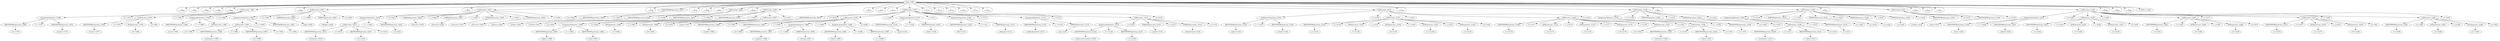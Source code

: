 digraph {

"Prog_11961"->"<
>11962";
"Prog_11961"->"<
>11963";
"Prog_11961"->"<
>11964";
"Prog_11961"->"<
>11965";
"Prog_11961"->"<
>11966";
"Prog_11961"->"CallFunction_11967";
"CallFunction_11967"->"AssignmentOpetators_11968";
"AssignmentOpetators_11968"->"IDENTIFIERExpression_11969";
"IDENTIFIERExpression_11969"->"<m>11970";
"AssignmentOpetators_11968"->"<<->11971";
"AssignmentOpetators_11968"->"IDENTIFIERExpression_11972";
"IDENTIFIERExpression_11972"->"<matrix>11973";
"CallFunction_11967"->"<(>11974";
"CallFunction_11967"->"CallFunction_11975";
"CallFunction_11975"->"IDENTIFIERExpression_11976";
"IDENTIFIERExpression_11976"->"<rnorm>11977";
"CallFunction_11975"->"<(>11978";
"CallFunction_11975"->"INTExpression_11979";
"INTExpression_11979"->"<8>11980";
"CallFunction_11975"->"<)>11981";
"CallFunction_11967"->"<,>11982";
"CallFunction_11967"->"AssignmentOpetators_11983";
"AssignmentOpetators_11983"->"IDENTIFIERExpression_11984";
"IDENTIFIERExpression_11984"->"<nrow>11985";
"AssignmentOpetators_11983"->"<=>11986";
"AssignmentOpetators_11983"->"INTExpression_11987";
"INTExpression_11987"->"<2>11988";
"CallFunction_11967"->"<)>11989";
"Prog_11961"->"<
>11990";
"Prog_11961"->"CallFunction_11991";
"CallFunction_11991"->"AssignmentOpetators_11992";
"AssignmentOpetators_11992"->"CallFunction_11993";
"CallFunction_11993"->"IDENTIFIERExpression_11994";
"IDENTIFIERExpression_11994"->"<rownames>11995";
"CallFunction_11993"->"<(>11996";
"CallFunction_11993"->"IDENTIFIERExpression_11997";
"IDENTIFIERExpression_11997"->"<m>11998";
"CallFunction_11993"->"<)>11999";
"AssignmentOpetators_11992"->"<<->12000";
"AssignmentOpetators_11992"->"IDENTIFIERExpression_12001";
"IDENTIFIERExpression_12001"->"<c>12002";
"CallFunction_11991"->"<(>12003";
"CallFunction_11991"->"STRINGExpression_12004";
"STRINGExpression_12004"->"<Age>12005";
"CallFunction_11991"->"<,>12006";
"CallFunction_11991"->"STRINGExpression_12007";
"STRINGExpression_12007"->"<Weight>12008";
"CallFunction_11991"->"<)>12009";
"Prog_11961"->"<
>12010";
"Prog_11961"->"CallFunction_12011";
"CallFunction_12011"->"AssignmentOpetators_12012";
"AssignmentOpetators_12012"->"CallFunction_12013";
"CallFunction_12013"->"IDENTIFIERExpression_12014";
"IDENTIFIERExpression_12014"->"<colnames>12015";
"CallFunction_12013"->"<(>12016";
"CallFunction_12013"->"IDENTIFIERExpression_12017";
"IDENTIFIERExpression_12017"->"<m>12018";
"CallFunction_12013"->"<)>12019";
"AssignmentOpetators_12012"->"<<->12020";
"AssignmentOpetators_12012"->"IDENTIFIERExpression_12021";
"IDENTIFIERExpression_12021"->"<c>12022";
"CallFunction_12011"->"<(>12023";
"CallFunction_12011"->"STRINGExpression_12024";
"STRINGExpression_12024"->"<Person1>12025";
"CallFunction_12011"->"<,>12026";
"CallFunction_12011"->"STRINGExpression_12027";
"STRINGExpression_12027"->"<Person2>12028";
"CallFunction_12011"->"<,>12029";
"CallFunction_12011"->"STRINGExpression_12030";
"STRINGExpression_12030"->"<Person3>12031";
"CallFunction_12011"->"<,>12032";
"CallFunction_12011"->"STRINGExpression_12033";
"STRINGExpression_12033"->"<Person4>12034";
"CallFunction_12011"->"<)>12035";
"Prog_11961"->"<
>12036";
"Prog_11961"->"IDENTIFIERExpression_12037";
"IDENTIFIERExpression_12037"->"<m>12038";
"Prog_11961"->"<
>12039";
"Prog_11961"->"<
>12040";
"Prog_11961"->"<
>12041";
"Prog_11961"->"CallFunction_12042";
"CallFunction_12042"->"IDENTIFIERExpression_12043";
"IDENTIFIERExpression_12043"->"<library>12044";
"CallFunction_12042"->"<(>12045";
"CallFunction_12042"->"IDENTIFIERExpression_12046";
"IDENTIFIERExpression_12046"->"<xtable>12047";
"CallFunction_12042"->"<)>12048";
"Prog_11961"->"<
>12049";
"Prog_11961"->"CallFunction_12050";
"CallFunction_12050"->"IDENTIFIERExpression_12051";
"IDENTIFIERExpression_12051"->"<xtable>12052";
"CallFunction_12050"->"<(>12053";
"CallFunction_12050"->"IDENTIFIERExpression_12054";
"IDENTIFIERExpression_12054"->"<m>12055";
"CallFunction_12050"->"<,>12056";
"CallFunction_12050"->"CallFunction_12057";
"CallFunction_12057"->"AssignmentOpetators_12058";
"AssignmentOpetators_12058"->"IDENTIFIERExpression_12059";
"IDENTIFIERExpression_12059"->"<digits>12060";
"AssignmentOpetators_12058"->"<=>12061";
"AssignmentOpetators_12058"->"IDENTIFIERExpression_12062";
"IDENTIFIERExpression_12062"->"<rep>12063";
"CallFunction_12057"->"<(>12064";
"CallFunction_12057"->"INTExpression_12065";
"INTExpression_12065"->"<3>12066";
"CallFunction_12057"->"<,>12067";
"CallFunction_12057"->"INTExpression_12068";
"INTExpression_12068"->"<5>12069";
"CallFunction_12057"->"<)>12070";
"CallFunction_12050"->"<)>12071";
"Prog_11961"->"<
>12072";
"Prog_11961"->"<
>12073";
"Prog_11961"->"<
>12074";
"Prog_11961"->"CallFunction_12075";
"CallFunction_12075"->"IDENTIFIERExpression_12076";
"IDENTIFIERExpression_12076"->"<print>12077";
"CallFunction_12075"->"<(>12078";
"CallFunction_12075"->"CallFunction_12079";
"CallFunction_12079"->"IDENTIFIERExpression_12080";
"IDENTIFIERExpression_12080"->"<xtable>12081";
"CallFunction_12079"->"<(>12082";
"CallFunction_12079"->"IDENTIFIERExpression_12083";
"IDENTIFIERExpression_12083"->"<m>12084";
"CallFunction_12079"->"<,>12085";
"CallFunction_12079"->"AssignmentOpetators_12086";
"AssignmentOpetators_12086"->"IDENTIFIERExpression_12087";
"IDENTIFIERExpression_12087"->"<caption>12088";
"AssignmentOpetators_12086"->"<=>12089";
"AssignmentOpetators_12086"->"STRINGExpression_12090";
"STRINGExpression_12090"->"<String>12091";
"CallFunction_12079"->"<,>12092";
"CallFunction_12079"->"AssignmentOpetators_12093";
"AssignmentOpetators_12093"->"IDENTIFIERExpression_12094";
"IDENTIFIERExpression_12094"->"<label>12095";
"AssignmentOpetators_12093"->"<=>12096";
"AssignmentOpetators_12093"->"STRINGExpression_12097";
"STRINGExpression_12097"->"<t:>12098";
"CallFunction_12079"->"<)>12099";
"CallFunction_12075"->"<,>12100";
"CallFunction_12075"->"AssignmentOpetators_12101";
"AssignmentOpetators_12101"->"IDENTIFIERExpression_12102";
"IDENTIFIERExpression_12102"->"<type>12103";
"AssignmentOpetators_12101"->"<=>12104";
"AssignmentOpetators_12101"->"STRINGExpression_12105";
"STRINGExpression_12105"->"<latex>12106";
"CallFunction_12075"->"<,>12107";
"CallFunction_12075"->"AssignmentOpetators_12108";
"AssignmentOpetators_12108"->"IDENTIFIERExpression_12109";
"IDENTIFIERExpression_12109"->"<file>12110";
"AssignmentOpetators_12108"->"<=>12111";
"AssignmentOpetators_12108"->"STRINGExpression_12112";
"STRINGExpression_12112"->"<blah.gen>12113";
"CallFunction_12075"->"<,>12114";
"CallFunction_12075"->"AssignmentOpetators_12115";
"AssignmentOpetators_12115"->"IDENTIFIERExpression_12116";
"IDENTIFIERExpression_12116"->"<table.placement>12117";
"AssignmentOpetators_12115"->"<=>12118";
"AssignmentOpetators_12115"->"STRINGExpression_12119";
"STRINGExpression_12119"->"<tp>12120";
"CallFunction_12075"->"<,>12121";
"CallFunction_12075"->"CallFunction_12122";
"CallFunction_12122"->"AssignmentOpetators_12123";
"AssignmentOpetators_12123"->"IDENTIFIERExpression_12124";
"IDENTIFIERExpression_12124"->"<latex.environments>12125";
"AssignmentOpetators_12123"->"<=>12126";
"AssignmentOpetators_12123"->"IDENTIFIERExpression_12127";
"IDENTIFIERExpression_12127"->"<c>12128";
"CallFunction_12122"->"<(>12129";
"CallFunction_12122"->"STRINGExpression_12130";
"STRINGExpression_12130"->"<center>12131";
"CallFunction_12122"->"<,>12132";
"CallFunction_12122"->"STRINGExpression_12133";
"STRINGExpression_12133"->"<footnotesize>12134";
"CallFunction_12122"->"<)>12135";
"CallFunction_12075"->"<)>12136";
"Prog_11961"->"<
>12137";
"Prog_11961"->"<
>12138";
"Prog_11961"->"<
>12139";
"Prog_11961"->"<
>12140";
"Prog_11961"->"<
>12141";
"Prog_11961"->"<
>12142";
"Prog_11961"->"CallFunction_12143";
"CallFunction_12143"->"AssignmentOpetators_12144";
"AssignmentOpetators_12144"->"IDENTIFIERExpression_12145";
"IDENTIFIERExpression_12145"->"<data>12146";
"AssignmentOpetators_12144"->"<<->12147";
"AssignmentOpetators_12144"->"IDENTIFIERExpression_12148";
"IDENTIFIERExpression_12148"->"<cbind>12149";
"CallFunction_12143"->"<(>12150";
"CallFunction_12143"->"CallFunction_12151";
"CallFunction_12151"->"IDENTIFIERExpression_12152";
"IDENTIFIERExpression_12152"->"<c>12153";
"CallFunction_12151"->"<(>12154";
"CallFunction_12151"->"INTExpression_12155";
"INTExpression_12155"->"<7>12156";
"CallFunction_12151"->"<,>12157";
"CallFunction_12151"->"INTExpression_12158";
"INTExpression_12158"->"<9>12159";
"CallFunction_12151"->"<,>12160";
"CallFunction_12151"->"INTExpression_12161";
"INTExpression_12161"->"<11>12162";
"CallFunction_12151"->"<,>12163";
"CallFunction_12151"->"INTExpression_12164";
"INTExpression_12164"->"<2>12165";
"CallFunction_12151"->"<)>12166";
"CallFunction_12143"->"<,>12167";
"CallFunction_12143"->"CallFunction_12168";
"CallFunction_12168"->"IDENTIFIERExpression_12169";
"IDENTIFIERExpression_12169"->"<c>12170";
"CallFunction_12168"->"<(>12171";
"CallFunction_12168"->"INTExpression_12172";
"INTExpression_12172"->"<2>12173";
"CallFunction_12168"->"<,>12174";
"CallFunction_12168"->"INTExpression_12175";
"INTExpression_12175"->"<4>12176";
"CallFunction_12168"->"<,>12177";
"CallFunction_12168"->"INTExpression_12178";
"INTExpression_12178"->"<19>12179";
"CallFunction_12168"->"<,>12180";
"CallFunction_12168"->"INTExpression_12181";
"INTExpression_12181"->"<21>12182";
"CallFunction_12168"->"<)>12183";
"CallFunction_12143"->"<)>12184";
"Prog_11961"->"<
>12185";
"Prog_11961"->"CallFunction_12186";
"CallFunction_12186"->"AssignmentOpetators_12187";
"AssignmentOpetators_12187"->"CallFunction_12188";
"CallFunction_12188"->"IDENTIFIERExpression_12189";
"IDENTIFIERExpression_12189"->"<colnames>12190";
"CallFunction_12188"->"<(>12191";
"CallFunction_12188"->"IDENTIFIERExpression_12192";
"IDENTIFIERExpression_12192"->"<data>12193";
"CallFunction_12188"->"<)>12194";
"AssignmentOpetators_12187"->"<<->12195";
"AssignmentOpetators_12187"->"IDENTIFIERExpression_12196";
"IDENTIFIERExpression_12196"->"<c>12197";
"CallFunction_12186"->"<(>12198";
"CallFunction_12186"->"STRINGExpression_12199";
"STRINGExpression_12199"->"<a>12200";
"CallFunction_12186"->"<,>12201";
"CallFunction_12186"->"STRINGExpression_12202";
"STRINGExpression_12202"->"<b>12203";
"CallFunction_12186"->"<)>12204";
"Prog_11961"->"<
>12205";
"Prog_11961"->"CallFunction_12206";
"CallFunction_12206"->"AssignmentOpetators_12207";
"AssignmentOpetators_12207"->"CallFunction_12208";
"CallFunction_12208"->"IDENTIFIERExpression_12209";
"IDENTIFIERExpression_12209"->"<rownames>12210";
"CallFunction_12208"->"<(>12211";
"CallFunction_12208"->"IDENTIFIERExpression_12212";
"IDENTIFIERExpression_12212"->"<data>12213";
"CallFunction_12208"->"<)>12214";
"AssignmentOpetators_12207"->"<<->12215";
"AssignmentOpetators_12207"->"IDENTIFIERExpression_12216";
"IDENTIFIERExpression_12216"->"<c>12217";
"CallFunction_12206"->"<(>12218";
"CallFunction_12206"->"STRINGExpression_12219";
"STRINGExpression_12219"->"<x>12220";
"CallFunction_12206"->"<,>12221";
"CallFunction_12206"->"STRINGExpression_12222";
"STRINGExpression_12222"->"<y>12223";
"CallFunction_12206"->"<,>12224";
"CallFunction_12206"->"STRINGExpression_12225";
"STRINGExpression_12225"->"<z>12226";
"CallFunction_12206"->"<,>12227";
"CallFunction_12206"->"STRINGExpression_12228";
"STRINGExpression_12228"->"<a>12229";
"CallFunction_12206"->"<)>12230";
"Prog_11961"->"<
>12231";
"Prog_11961"->"CallFunction_12232";
"CallFunction_12232"->"IDENTIFIERExpression_12233";
"IDENTIFIERExpression_12233"->"<xtable>12234";
"CallFunction_12232"->"<(>12235";
"CallFunction_12232"->"IDENTIFIERExpression_12236";
"IDENTIFIERExpression_12236"->"<data>12237";
"CallFunction_12232"->"<)>12238";
"Prog_11961"->"<
>12239";
"Prog_11961"->"<
>12240";
"Prog_11961"->"<
>12241";
"Prog_11961"->"CallFunction_12242";
"CallFunction_12242"->"AssignmentOpetators_12243";
"AssignmentOpetators_12243"->"IDENTIFIERExpression_12244";
"IDENTIFIERExpression_12244"->"<data>12245";
"AssignmentOpetators_12243"->"<<->12246";
"AssignmentOpetators_12243"->"IDENTIFIERExpression_12247";
"IDENTIFIERExpression_12247"->"<rbind>12248";
"CallFunction_12242"->"<(>12249";
"CallFunction_12242"->"CallFunction_12250";
"CallFunction_12250"->"IDENTIFIERExpression_12251";
"IDENTIFIERExpression_12251"->"<c>12252";
"CallFunction_12250"->"<(>12253";
"CallFunction_12250"->"INTExpression_12254";
"INTExpression_12254"->"<7>12255";
"CallFunction_12250"->"<,>12256";
"CallFunction_12250"->"INTExpression_12257";
"INTExpression_12257"->"<2>12258";
"CallFunction_12250"->"<)>12259";
"CallFunction_12242"->"<,>12260";
"CallFunction_12242"->"CallFunction_12261";
"CallFunction_12261"->"IDENTIFIERExpression_12262";
"IDENTIFIERExpression_12262"->"<c>12263";
"CallFunction_12261"->"<(>12264";
"CallFunction_12261"->"INTExpression_12265";
"INTExpression_12265"->"<9>12266";
"CallFunction_12261"->"<,>12267";
"CallFunction_12261"->"INTExpression_12268";
"INTExpression_12268"->"<4>12269";
"CallFunction_12261"->"<)>12270";
"CallFunction_12242"->"<,>12271";
"CallFunction_12242"->"CallFunction_12272";
"CallFunction_12272"->"IDENTIFIERExpression_12273";
"IDENTIFIERExpression_12273"->"<c>12274";
"CallFunction_12272"->"<(>12275";
"CallFunction_12272"->"INTExpression_12276";
"INTExpression_12276"->"<11>12277";
"CallFunction_12272"->"<,>12278";
"CallFunction_12272"->"INTExpression_12279";
"INTExpression_12279"->"<19>12280";
"CallFunction_12272"->"<)>12281";
"CallFunction_12242"->"<,>12282";
"CallFunction_12242"->"CallFunction_12283";
"CallFunction_12283"->"IDENTIFIERExpression_12284";
"IDENTIFIERExpression_12284"->"<c>12285";
"CallFunction_12283"->"<(>12286";
"CallFunction_12283"->"INTExpression_12287";
"INTExpression_12287"->"<2>12288";
"CallFunction_12283"->"<,>12289";
"CallFunction_12283"->"INTExpression_12290";
"INTExpression_12290"->"<21>12291";
"CallFunction_12283"->"<)>12292";
"CallFunction_12242"->"<)>12293";
"Prog_11961"->"<
>12294";
"Prog_11961"->"<
>12295";
"Prog_11961"->"<
>12296";
"Prog_11961"->"<<EOF>>12297";
}
